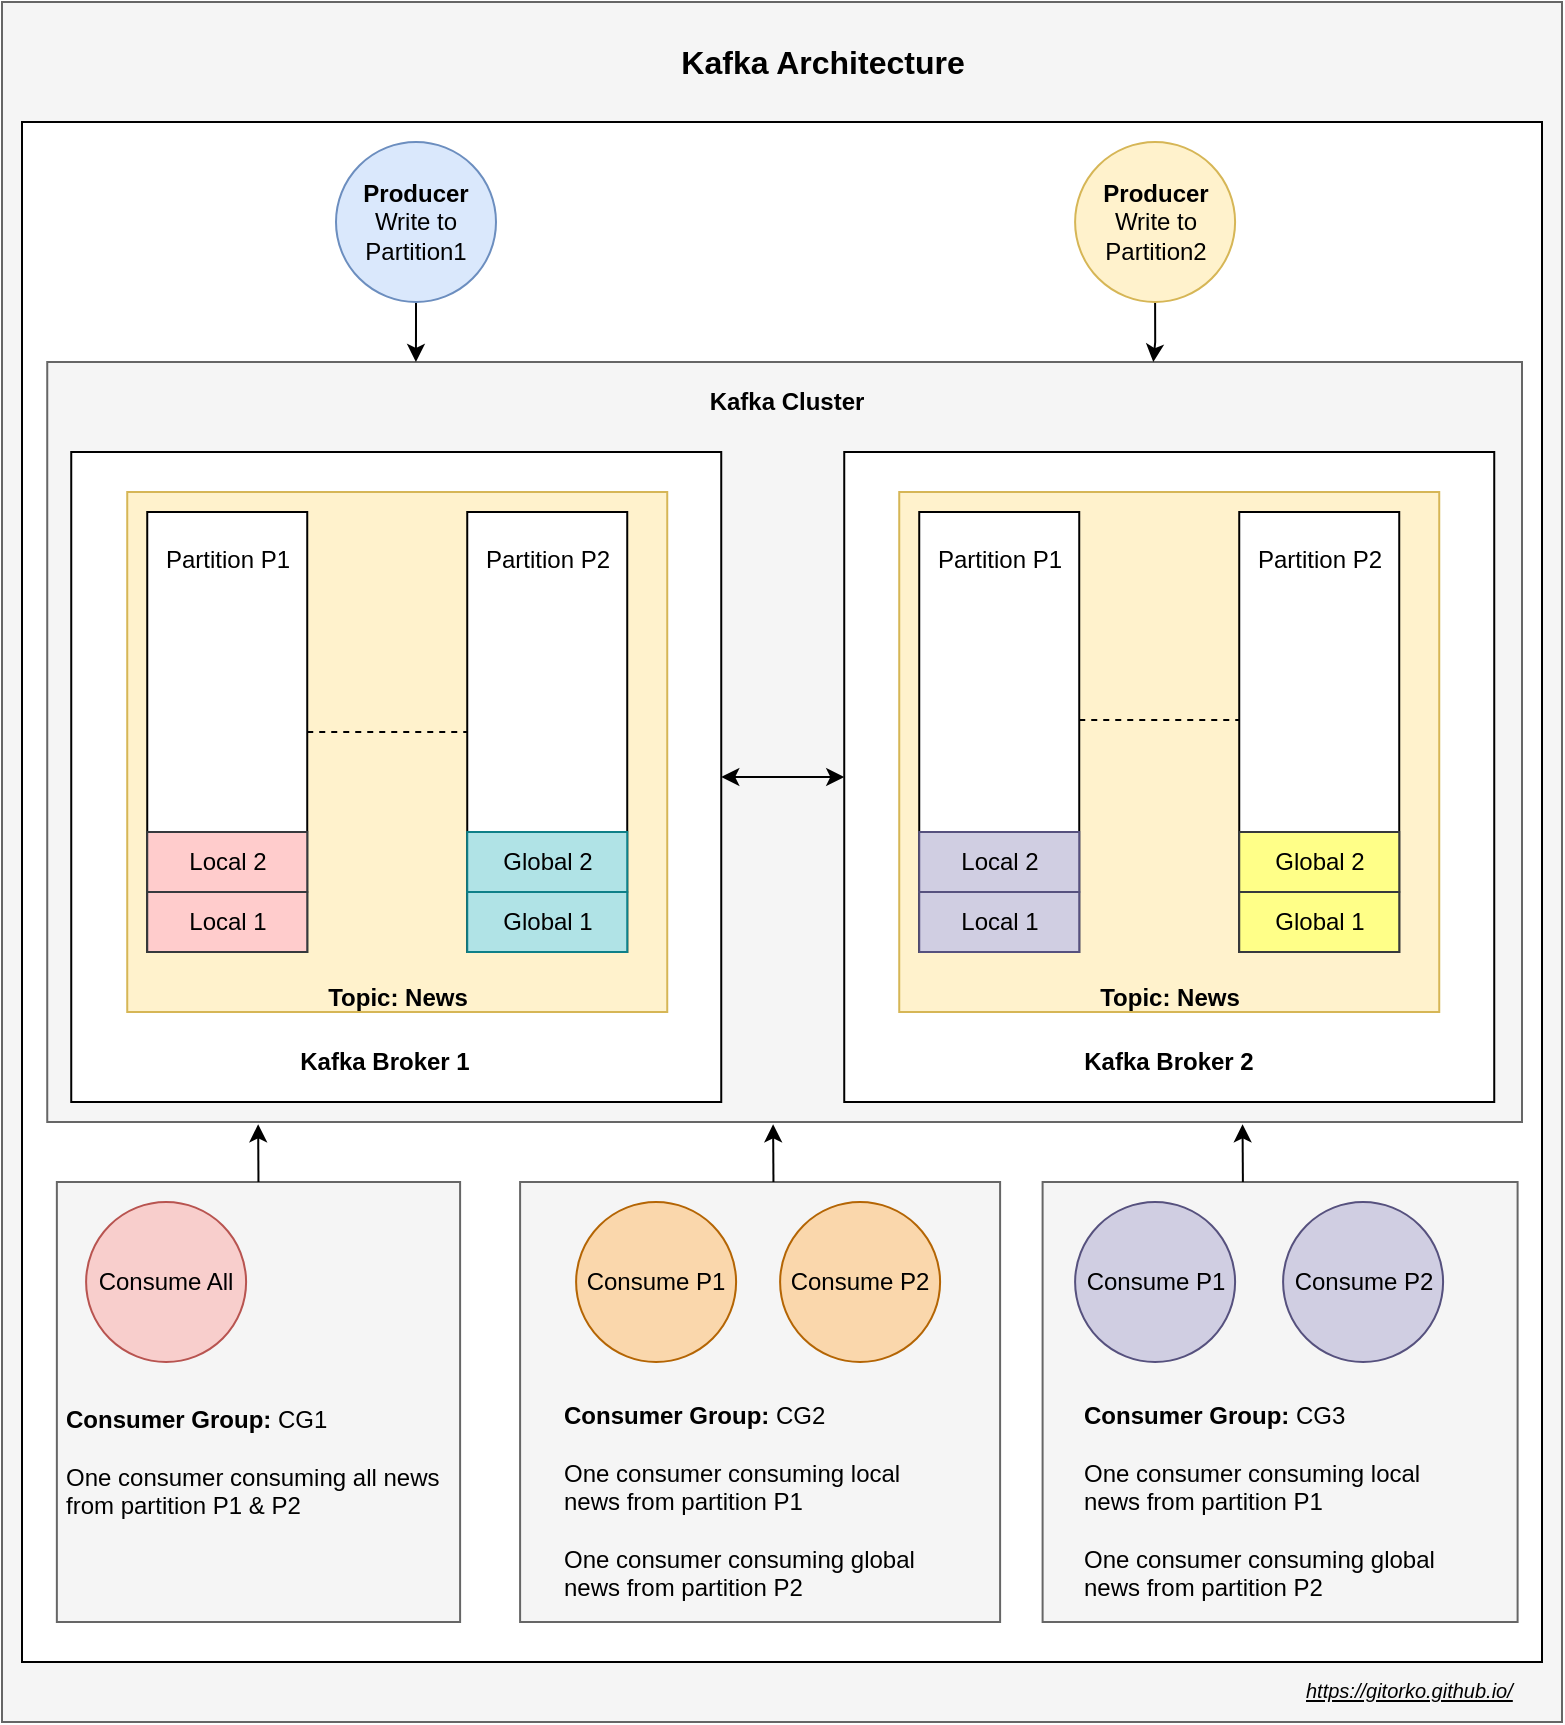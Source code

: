 <mxfile version="12.6.5" type="device"><diagram id="PH9-DNLGIZ719z8Zsi9O" name="Page-1"><mxGraphModel dx="1106" dy="852" grid="1" gridSize="10" guides="1" tooltips="1" connect="1" arrows="1" fold="1" page="1" pageScale="1" pageWidth="500" pageHeight="1200" math="0" shadow="0"><root><mxCell id="0"/><mxCell id="1" parent="0"/><mxCell id="3YbYFkDCTXO61rzG-P9k-3" value="" style="rounded=0;whiteSpace=wrap;html=1;fillColor=#f5f5f5;strokeColor=#666666;fontColor=#333333;" parent="1" vertex="1"><mxGeometry x="160" y="50" width="780" height="860" as="geometry"/></mxCell><mxCell id="3YbYFkDCTXO61rzG-P9k-1" value="" style="rounded=0;whiteSpace=wrap;html=1;" parent="1" vertex="1"><mxGeometry x="170" y="110" width="760" height="770" as="geometry"/></mxCell><mxCell id="gKBGdEoBRovCCw0v8CRP-51" value="&lt;br&gt;&lt;br&gt;&lt;br&gt;&lt;br&gt;&lt;br&gt;&lt;br&gt;&lt;br&gt;&lt;br&gt;&lt;br&gt;&lt;br&gt;&lt;br&gt;&lt;br&gt;&lt;br&gt;&lt;br&gt;&lt;br&gt;&lt;br&gt;&lt;br&gt;&lt;br&gt;&lt;br&gt;&lt;br&gt;&lt;br&gt;&lt;br&gt;&lt;br&gt;&lt;br&gt;&lt;br&gt;" style="rounded=0;whiteSpace=wrap;html=1;fillColor=#f5f5f5;strokeColor=#666666;fontColor=#333333;" parent="1" vertex="1"><mxGeometry x="182.62" y="230" width="737.38" height="380" as="geometry"/></mxCell><mxCell id="gKBGdEoBRovCCw0v8CRP-26" value="" style="rounded=0;whiteSpace=wrap;html=1;fillColor=#f5f5f5;strokeColor=#666666;fontColor=#333333;" parent="1" vertex="1"><mxGeometry x="187.43" y="640" width="201.62" height="220" as="geometry"/></mxCell><mxCell id="gKBGdEoBRovCCw0v8CRP-55" style="edgeStyle=orthogonalEdgeStyle;rounded=0;orthogonalLoop=1;jettySize=auto;html=1;exitX=1;exitY=0.5;exitDx=0;exitDy=0;entryX=0;entryY=0.5;entryDx=0;entryDy=0;startArrow=classic;startFill=1;" parent="1" source="gKBGdEoBRovCCw0v8CRP-3" target="gKBGdEoBRovCCw0v8CRP-43" edge="1"><mxGeometry relative="1" as="geometry"/></mxCell><mxCell id="gKBGdEoBRovCCw0v8CRP-3" value="" style="whiteSpace=wrap;html=1;aspect=fixed;" parent="1" vertex="1"><mxGeometry x="194.62" y="275" width="325" height="325" as="geometry"/></mxCell><mxCell id="gKBGdEoBRovCCw0v8CRP-14" value="&lt;br&gt;&lt;br&gt;&lt;br&gt;&lt;br&gt;&lt;br&gt;&lt;br&gt;&lt;br&gt;&lt;br&gt;&lt;br&gt;&lt;br&gt;&lt;br&gt;&lt;br&gt;&lt;br&gt;&lt;br&gt;&lt;br&gt;&lt;br&gt;&lt;br&gt;&lt;b&gt;Topic: News&lt;/b&gt;" style="rounded=0;whiteSpace=wrap;html=1;fillColor=#fff2cc;strokeColor=#d6b656;" parent="1" vertex="1"><mxGeometry x="222.62" y="295" width="270" height="260" as="geometry"/></mxCell><mxCell id="gKBGdEoBRovCCw0v8CRP-4" value="Partition P1&lt;br&gt;&lt;br&gt;&lt;br&gt;&lt;br&gt;&lt;br&gt;&lt;br&gt;&lt;br&gt;&lt;br&gt;&lt;br&gt;&lt;br&gt;&lt;br&gt;&lt;br&gt;&lt;br&gt;" style="rounded=0;whiteSpace=wrap;html=1;" parent="1" vertex="1"><mxGeometry x="232.62" y="305" width="80" height="220" as="geometry"/></mxCell><mxCell id="gKBGdEoBRovCCw0v8CRP-12" value="Local 1" style="rounded=0;whiteSpace=wrap;html=1;fillColor=#ffcccc;strokeColor=#36393d;" parent="1" vertex="1"><mxGeometry x="232.62" y="495" width="80" height="30" as="geometry"/></mxCell><mxCell id="gKBGdEoBRovCCw0v8CRP-13" value="Local 2" style="rounded=0;whiteSpace=wrap;html=1;fillColor=#ffcccc;strokeColor=#36393d;" parent="1" vertex="1"><mxGeometry x="232.62" y="465" width="80" height="30" as="geometry"/></mxCell><mxCell id="gKBGdEoBRovCCw0v8CRP-15" value="Partition P2&lt;br&gt;&lt;br&gt;&lt;br&gt;&lt;br&gt;&lt;br&gt;&lt;br&gt;&lt;br&gt;&lt;br&gt;&lt;br&gt;&lt;br&gt;&lt;br&gt;&lt;br&gt;&lt;br&gt;" style="rounded=0;whiteSpace=wrap;html=1;" parent="1" vertex="1"><mxGeometry x="392.62" y="305" width="80" height="220" as="geometry"/></mxCell><mxCell id="gKBGdEoBRovCCw0v8CRP-16" value="Global 1" style="rounded=0;whiteSpace=wrap;html=1;fillColor=#b0e3e6;strokeColor=#0e8088;" parent="1" vertex="1"><mxGeometry x="392.62" y="495" width="80" height="30" as="geometry"/></mxCell><mxCell id="gKBGdEoBRovCCw0v8CRP-17" value="Global 2" style="rounded=0;whiteSpace=wrap;html=1;fillColor=#b0e3e6;strokeColor=#0e8088;" parent="1" vertex="1"><mxGeometry x="392.62" y="465" width="80" height="30" as="geometry"/></mxCell><mxCell id="KYcZq4STtKl6fAWOzhqS-3" style="edgeStyle=orthogonalEdgeStyle;rounded=0;orthogonalLoop=1;jettySize=auto;html=1;entryX=0.25;entryY=0;entryDx=0;entryDy=0;" parent="1" source="gKBGdEoBRovCCw0v8CRP-20" target="gKBGdEoBRovCCw0v8CRP-51" edge="1"><mxGeometry relative="1" as="geometry"/></mxCell><mxCell id="gKBGdEoBRovCCw0v8CRP-20" value="&lt;b&gt;Producer&lt;/b&gt;&lt;br&gt;Write to Partition1" style="ellipse;whiteSpace=wrap;html=1;aspect=fixed;fillColor=#dae8fc;strokeColor=#6c8ebf;" parent="1" vertex="1"><mxGeometry x="327" y="120" width="80" height="80" as="geometry"/></mxCell><mxCell id="KYcZq4STtKl6fAWOzhqS-4" style="edgeStyle=orthogonalEdgeStyle;rounded=0;orthogonalLoop=1;jettySize=auto;html=1;entryX=0.75;entryY=0;entryDx=0;entryDy=0;" parent="1" source="gKBGdEoBRovCCw0v8CRP-22" target="gKBGdEoBRovCCw0v8CRP-51" edge="1"><mxGeometry relative="1" as="geometry"/></mxCell><mxCell id="gKBGdEoBRovCCw0v8CRP-22" value="&lt;b&gt;Producer&lt;/b&gt;&lt;br&gt;Write to Partition2" style="ellipse;whiteSpace=wrap;html=1;aspect=fixed;fillColor=#fff2cc;strokeColor=#d6b656;" parent="1" vertex="1"><mxGeometry x="696.55" y="120" width="80" height="80" as="geometry"/></mxCell><mxCell id="gKBGdEoBRovCCw0v8CRP-24" value="Consume All" style="ellipse;whiteSpace=wrap;html=1;aspect=fixed;fillColor=#f8cecc;strokeColor=#b85450;" parent="1" vertex="1"><mxGeometry x="202.05" y="650" width="80" height="80" as="geometry"/></mxCell><mxCell id="gKBGdEoBRovCCw0v8CRP-27" value="" style="rounded=0;whiteSpace=wrap;html=1;fillColor=#f5f5f5;strokeColor=#666666;fontColor=#333333;" parent="1" vertex="1"><mxGeometry x="419.05" y="640" width="240" height="220" as="geometry"/></mxCell><mxCell id="gKBGdEoBRovCCw0v8CRP-43" value="" style="whiteSpace=wrap;html=1;aspect=fixed;" parent="1" vertex="1"><mxGeometry x="581.12" y="275" width="325" height="325" as="geometry"/></mxCell><mxCell id="gKBGdEoBRovCCw0v8CRP-44" value="&lt;br&gt;&lt;br&gt;&lt;br&gt;&lt;br&gt;&lt;br&gt;&lt;br&gt;&lt;br&gt;&lt;br&gt;&lt;br&gt;&lt;br&gt;&lt;br&gt;&lt;br&gt;&lt;br&gt;&lt;br&gt;&lt;br&gt;&lt;br&gt;&lt;br&gt;&lt;b&gt;Topic: News&lt;/b&gt;" style="rounded=0;whiteSpace=wrap;html=1;fillColor=#fff2cc;strokeColor=#d6b656;" parent="1" vertex="1"><mxGeometry x="608.62" y="295" width="270" height="260" as="geometry"/></mxCell><mxCell id="gKBGdEoBRovCCw0v8CRP-45" value="Partition P1&lt;br&gt;&lt;br&gt;&lt;br&gt;&lt;br&gt;&lt;br&gt;&lt;br&gt;&lt;br&gt;&lt;br&gt;&lt;br&gt;&lt;br&gt;&lt;br&gt;&lt;br&gt;&lt;br&gt;" style="rounded=0;whiteSpace=wrap;html=1;" parent="1" vertex="1"><mxGeometry x="618.62" y="305" width="80" height="220" as="geometry"/></mxCell><mxCell id="gKBGdEoBRovCCw0v8CRP-46" value="Local 1" style="rounded=0;whiteSpace=wrap;html=1;fillColor=#d0cee2;strokeColor=#56517e;" parent="1" vertex="1"><mxGeometry x="618.62" y="495" width="80" height="30" as="geometry"/></mxCell><mxCell id="gKBGdEoBRovCCw0v8CRP-47" value="Local 2" style="rounded=0;whiteSpace=wrap;html=1;fillColor=#d0cee2;strokeColor=#56517e;" parent="1" vertex="1"><mxGeometry x="618.62" y="465" width="80" height="30" as="geometry"/></mxCell><mxCell id="gKBGdEoBRovCCw0v8CRP-48" value="Partition P2&lt;br&gt;&lt;br&gt;&lt;br&gt;&lt;br&gt;&lt;br&gt;&lt;br&gt;&lt;br&gt;&lt;br&gt;&lt;br&gt;&lt;br&gt;&lt;br&gt;&lt;br&gt;&lt;br&gt;" style="rounded=0;whiteSpace=wrap;html=1;" parent="1" vertex="1"><mxGeometry x="778.62" y="305" width="80" height="220" as="geometry"/></mxCell><mxCell id="gKBGdEoBRovCCw0v8CRP-49" value="Global 1" style="rounded=0;whiteSpace=wrap;html=1;fillColor=#ffff88;strokeColor=#36393d;" parent="1" vertex="1"><mxGeometry x="778.62" y="495" width="80" height="30" as="geometry"/></mxCell><mxCell id="gKBGdEoBRovCCw0v8CRP-50" value="Global 2" style="rounded=0;whiteSpace=wrap;html=1;fillColor=#ffff88;strokeColor=#36393d;" parent="1" vertex="1"><mxGeometry x="778.62" y="465" width="80" height="30" as="geometry"/></mxCell><mxCell id="gKBGdEoBRovCCw0v8CRP-62" value="Consume P1" style="ellipse;whiteSpace=wrap;html=1;aspect=fixed;fillColor=#fad7ac;strokeColor=#b46504;" parent="1" vertex="1"><mxGeometry x="447.05" y="650" width="80" height="80" as="geometry"/></mxCell><mxCell id="gKBGdEoBRovCCw0v8CRP-63" value="Consume P2" style="ellipse;whiteSpace=wrap;html=1;aspect=fixed;fillColor=#fad7ac;strokeColor=#b46504;" parent="1" vertex="1"><mxGeometry x="549.05" y="650" width="80" height="80" as="geometry"/></mxCell><mxCell id="gKBGdEoBRovCCw0v8CRP-66" value="" style="rounded=0;whiteSpace=wrap;html=1;fillColor=#f5f5f5;strokeColor=#666666;fontColor=#333333;" parent="1" vertex="1"><mxGeometry x="680.3" y="640" width="237.5" height="220" as="geometry"/></mxCell><mxCell id="gKBGdEoBRovCCw0v8CRP-67" value="Consume P1" style="ellipse;whiteSpace=wrap;html=1;aspect=fixed;fillColor=#d0cee2;strokeColor=#56517e;" parent="1" vertex="1"><mxGeometry x="696.55" y="650" width="80" height="80" as="geometry"/></mxCell><mxCell id="gKBGdEoBRovCCw0v8CRP-68" value="Consume P2" style="ellipse;whiteSpace=wrap;html=1;aspect=fixed;fillColor=#d0cee2;strokeColor=#56517e;" parent="1" vertex="1"><mxGeometry x="800.55" y="650" width="80" height="80" as="geometry"/></mxCell><mxCell id="3YbYFkDCTXO61rzG-P9k-2" value="&lt;font style=&quot;font-size: 16px&quot;&gt;Kafka Architecture&lt;/font&gt;" style="text;html=1;strokeColor=none;fillColor=none;align=center;verticalAlign=middle;whiteSpace=wrap;rounded=0;fontStyle=1" parent="1" vertex="1"><mxGeometry x="487.5" y="70" width="165" height="20" as="geometry"/></mxCell><UserObject label="&lt;i&gt;&lt;u&gt;&lt;font style=&quot;font-size: 10px&quot;&gt;https://gitorko.github.io/&lt;/font&gt;&lt;/u&gt;&lt;/i&gt;" link="https://gitorko.github.io/" id="3YbYFkDCTXO61rzG-P9k-4"><mxCell style="text;html=1;" parent="1" vertex="1"><mxGeometry x="810" y="880" width="120" height="30" as="geometry"/></mxCell></UserObject><mxCell id="KYcZq4STtKl6fAWOzhqS-1" value="" style="endArrow=none;dashed=1;html=1;exitX=1;exitY=0.5;exitDx=0;exitDy=0;entryX=0;entryY=0.5;entryDx=0;entryDy=0;" parent="1" source="gKBGdEoBRovCCw0v8CRP-4" target="gKBGdEoBRovCCw0v8CRP-15" edge="1"><mxGeometry width="50" height="50" relative="1" as="geometry"><mxPoint x="325.24" y="440" as="sourcePoint"/><mxPoint x="375.24" y="390" as="targetPoint"/></mxGeometry></mxCell><mxCell id="KYcZq4STtKl6fAWOzhqS-2" value="" style="endArrow=none;dashed=1;html=1;exitX=1;exitY=0.5;exitDx=0;exitDy=0;entryX=0;entryY=0.5;entryDx=0;entryDy=0;" parent="1" edge="1"><mxGeometry width="50" height="50" relative="1" as="geometry"><mxPoint x="698.62" y="409" as="sourcePoint"/><mxPoint x="778.62" y="409" as="targetPoint"/></mxGeometry></mxCell><mxCell id="KYcZq4STtKl6fAWOzhqS-7" value="Kafka Cluster" style="text;html=1;strokeColor=none;fillColor=none;align=center;verticalAlign=middle;whiteSpace=wrap;rounded=0;fontStyle=1" parent="1" vertex="1"><mxGeometry x="504.12" y="240" width="97" height="20" as="geometry"/></mxCell><mxCell id="KYcZq4STtKl6fAWOzhqS-8" value="&lt;b&gt;Consumer Group:&lt;/b&gt;&lt;span&gt;&amp;nbsp;CG1&lt;/span&gt;&lt;br&gt;&lt;div&gt;&lt;br&gt;&lt;/div&gt;&lt;div&gt;One consumer consuming all news from partition P1 &amp;amp; P2&lt;/div&gt;" style="text;html=1;strokeColor=none;fillColor=none;align=left;verticalAlign=middle;whiteSpace=wrap;rounded=0;" parent="1" vertex="1"><mxGeometry x="190.05" y="730" width="200" height="100" as="geometry"/></mxCell><mxCell id="KYcZq4STtKl6fAWOzhqS-9" value="&lt;b&gt;Consumer Group:&lt;/b&gt;&lt;span&gt;&amp;nbsp;&lt;/span&gt;&lt;span&gt;CG2&lt;/span&gt;&lt;br&gt;&lt;div&gt;&lt;br&gt;&lt;/div&gt;&lt;div&gt;One consumer consuming local news from partition P1&lt;/div&gt;&lt;div&gt;&lt;br&gt;&lt;/div&gt;&lt;div&gt;One consumer consuming global news from partition P2&lt;/div&gt;" style="text;html=1;strokeColor=none;fillColor=none;align=left;verticalAlign=middle;whiteSpace=wrap;rounded=0;" parent="1" vertex="1"><mxGeometry x="439.05" y="750" width="200" height="100" as="geometry"/></mxCell><mxCell id="KYcZq4STtKl6fAWOzhqS-10" value="&lt;b&gt;Consumer Group:&lt;/b&gt;&lt;span&gt;&amp;nbsp;&lt;/span&gt;&lt;span&gt;CG3&lt;/span&gt;&lt;br&gt;&lt;div&gt;&lt;br&gt;&lt;/div&gt;&lt;div&gt;One consumer consuming local news from partition P1&lt;/div&gt;&lt;div&gt;&lt;br&gt;&lt;/div&gt;&lt;div&gt;One consumer consuming global news from partition P2&lt;/div&gt;" style="text;html=1;strokeColor=none;fillColor=none;align=left;verticalAlign=middle;whiteSpace=wrap;rounded=0;" parent="1" vertex="1"><mxGeometry x="699.05" y="750" width="200" height="100" as="geometry"/></mxCell><mxCell id="KYcZq4STtKl6fAWOzhqS-11" value="&lt;b&gt;Kafka Broker 1&lt;/b&gt;" style="text;html=1;strokeColor=none;fillColor=none;align=center;verticalAlign=middle;whiteSpace=wrap;rounded=0;" parent="1" vertex="1"><mxGeometry x="300" y="570" width="103" height="20" as="geometry"/></mxCell><mxCell id="KYcZq4STtKl6fAWOzhqS-12" value="&lt;b&gt;Kafka Broker 2&lt;/b&gt;" style="text;html=1;strokeColor=none;fillColor=none;align=center;verticalAlign=middle;whiteSpace=wrap;rounded=0;" parent="1" vertex="1"><mxGeometry x="692.12" y="570" width="103" height="20" as="geometry"/></mxCell><mxCell id="KYcZq4STtKl6fAWOzhqS-15" value="" style="endArrow=classic;html=1;entryX=0.143;entryY=1.003;entryDx=0;entryDy=0;entryPerimeter=0;exitX=0.5;exitY=0;exitDx=0;exitDy=0;" parent="1" source="gKBGdEoBRovCCw0v8CRP-26" target="gKBGdEoBRovCCw0v8CRP-51" edge="1"><mxGeometry width="50" height="50" relative="1" as="geometry"><mxPoint x="70" y="980" as="sourcePoint"/><mxPoint x="120" y="930" as="targetPoint"/></mxGeometry></mxCell><mxCell id="KYcZq4STtKl6fAWOzhqS-17" value="" style="endArrow=classic;html=1;entryX=0.143;entryY=1.003;entryDx=0;entryDy=0;entryPerimeter=0;exitX=0.5;exitY=0;exitDx=0;exitDy=0;" parent="1" edge="1"><mxGeometry width="50" height="50" relative="1" as="geometry"><mxPoint x="545.73" y="640" as="sourcePoint"/><mxPoint x="545.555" y="611.14" as="targetPoint"/></mxGeometry></mxCell><mxCell id="KYcZq4STtKl6fAWOzhqS-18" value="" style="endArrow=classic;html=1;entryX=0.143;entryY=1.003;entryDx=0;entryDy=0;entryPerimeter=0;exitX=0.5;exitY=0;exitDx=0;exitDy=0;" parent="1" edge="1"><mxGeometry width="50" height="50" relative="1" as="geometry"><mxPoint x="780.45" y="640" as="sourcePoint"/><mxPoint x="780.275" y="611.14" as="targetPoint"/></mxGeometry></mxCell></root></mxGraphModel></diagram></mxfile>
